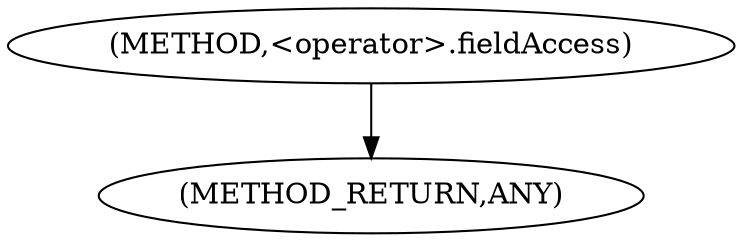 digraph "&lt;operator&gt;.fieldAccess" {  
"103" [label = <(METHOD,&lt;operator&gt;.fieldAccess)> ]
"107" [label = <(METHOD_RETURN,ANY)> ]
  "103" -> "107" 
}

